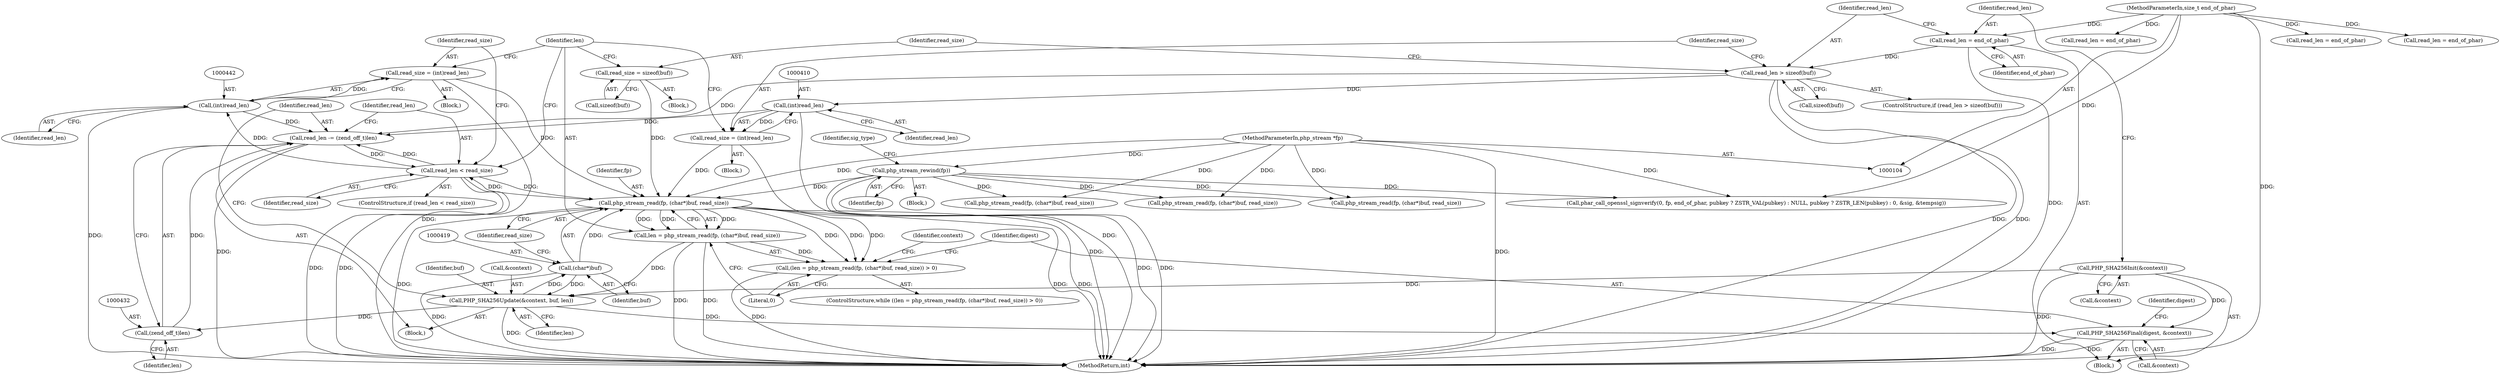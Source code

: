 digraph "0_php-src_0bfb970f43acd1e81d11be1154805f86655f15d5?w=1@API" {
"1000439" [label="(Call,read_size = (int)read_len)"];
"1000441" [label="(Call,(int)read_len)"];
"1000435" [label="(Call,read_len < read_size)"];
"1000429" [label="(Call,read_len -= (zend_off_t)len)"];
"1000431" [label="(Call,(zend_off_t)len)"];
"1000424" [label="(Call,PHP_SHA256Update(&context, buf, len))"];
"1000389" [label="(Call,PHP_SHA256Init(&context))"];
"1000418" [label="(Call,(char*)buf)"];
"1000414" [label="(Call,len = php_stream_read(fp, (char*)buf, read_size))"];
"1000416" [label="(Call,php_stream_read(fp, (char*)buf, read_size))"];
"1000119" [label="(Call,php_stream_rewind(fp))"];
"1000105" [label="(MethodParameterIn,php_stream *fp)"];
"1000439" [label="(Call,read_size = (int)read_len)"];
"1000401" [label="(Call,read_size = sizeof(buf))"];
"1000407" [label="(Call,read_size = (int)read_len)"];
"1000409" [label="(Call,(int)read_len)"];
"1000396" [label="(Call,read_len > sizeof(buf))"];
"1000392" [label="(Call,read_len = end_of_phar)"];
"1000106" [label="(MethodParameterIn,size_t end_of_phar)"];
"1000413" [label="(Call,(len = php_stream_read(fp, (char*)buf, read_size)) > 0)"];
"1000444" [label="(Call,PHP_SHA256Final(digest, &context))"];
"1000439" [label="(Call,read_size = (int)read_len)"];
"1000436" [label="(Identifier,read_len)"];
"1000444" [label="(Call,PHP_SHA256Final(digest, &context))"];
"1000697" [label="(MethodReturn,int)"];
"1000497" [label="(Call,read_len = end_of_phar)"];
"1000413" [label="(Call,(len = php_stream_read(fp, (char*)buf, read_size)) > 0)"];
"1000437" [label="(Identifier,read_size)"];
"1000287" [label="(Call,read_len = end_of_phar)"];
"1000445" [label="(Identifier,digest)"];
"1000427" [label="(Identifier,buf)"];
"1000122" [label="(Identifier,sig_type)"];
"1000311" [label="(Call,php_stream_read(fp, (char*)buf, read_size))"];
"1000401" [label="(Call,read_size = sizeof(buf))"];
"1000411" [label="(Identifier,read_len)"];
"1000392" [label="(Call,read_len = end_of_phar)"];
"1000602" [label="(Call,read_len = end_of_phar)"];
"1000424" [label="(Call,PHP_SHA256Update(&context, buf, len))"];
"1000422" [label="(Literal,0)"];
"1000446" [label="(Call,&context)"];
"1000371" [label="(Block,)"];
"1000398" [label="(Call,sizeof(buf))"];
"1000416" [label="(Call,php_stream_read(fp, (char*)buf, read_size))"];
"1000414" [label="(Call,len = php_stream_read(fp, (char*)buf, read_size))"];
"1000443" [label="(Identifier,read_len)"];
"1000120" [label="(Identifier,fp)"];
"1000626" [label="(Call,php_stream_read(fp, (char*)buf, read_size))"];
"1000418" [label="(Call,(char*)buf)"];
"1000119" [label="(Call,php_stream_rewind(fp))"];
"1000406" [label="(Block,)"];
"1000214" [label="(Call,phar_call_openssl_signverify(0, fp, end_of_phar, pubkey ? ZSTR_VAL(pubkey) : NULL, pubkey ? ZSTR_LEN(pubkey) : 0, &sig, &tempsig))"];
"1000390" [label="(Call,&context)"];
"1000409" [label="(Call,(int)read_len)"];
"1000441" [label="(Call,(int)read_len)"];
"1000393" [label="(Identifier,read_len)"];
"1000396" [label="(Call,read_len > sizeof(buf))"];
"1000402" [label="(Identifier,read_size)"];
"1000421" [label="(Identifier,read_size)"];
"1000433" [label="(Identifier,len)"];
"1000429" [label="(Call,read_len -= (zend_off_t)len)"];
"1000423" [label="(Block,)"];
"1000397" [label="(Identifier,read_len)"];
"1000407" [label="(Call,read_size = (int)read_len)"];
"1000428" [label="(Identifier,len)"];
"1000106" [label="(MethodParameterIn,size_t end_of_phar)"];
"1000400" [label="(Block,)"];
"1000426" [label="(Identifier,context)"];
"1000434" [label="(ControlStructure,if (read_len < read_size))"];
"1000450" [label="(Identifier,digest)"];
"1000438" [label="(Block,)"];
"1000430" [label="(Identifier,read_len)"];
"1000408" [label="(Identifier,read_size)"];
"1000114" [label="(Block,)"];
"1000420" [label="(Identifier,buf)"];
"1000440" [label="(Identifier,read_size)"];
"1000412" [label="(ControlStructure,while ((len = php_stream_read(fp, (char*)buf, read_size)) > 0))"];
"1000417" [label="(Identifier,fp)"];
"1000105" [label="(MethodParameterIn,php_stream *fp)"];
"1000431" [label="(Call,(zend_off_t)len)"];
"1000415" [label="(Identifier,len)"];
"1000395" [label="(ControlStructure,if (read_len > sizeof(buf)))"];
"1000394" [label="(Identifier,end_of_phar)"];
"1000403" [label="(Call,sizeof(buf))"];
"1000389" [label="(Call,PHP_SHA256Init(&context))"];
"1000435" [label="(Call,read_len < read_size)"];
"1000521" [label="(Call,php_stream_read(fp, (char*)buf, read_size))"];
"1000425" [label="(Call,&context)"];
"1000439" -> "1000438"  [label="AST: "];
"1000439" -> "1000441"  [label="CFG: "];
"1000440" -> "1000439"  [label="AST: "];
"1000441" -> "1000439"  [label="AST: "];
"1000415" -> "1000439"  [label="CFG: "];
"1000439" -> "1000697"  [label="DDG: "];
"1000439" -> "1000416"  [label="DDG: "];
"1000441" -> "1000439"  [label="DDG: "];
"1000441" -> "1000443"  [label="CFG: "];
"1000442" -> "1000441"  [label="AST: "];
"1000443" -> "1000441"  [label="AST: "];
"1000441" -> "1000697"  [label="DDG: "];
"1000441" -> "1000429"  [label="DDG: "];
"1000435" -> "1000441"  [label="DDG: "];
"1000435" -> "1000434"  [label="AST: "];
"1000435" -> "1000437"  [label="CFG: "];
"1000436" -> "1000435"  [label="AST: "];
"1000437" -> "1000435"  [label="AST: "];
"1000415" -> "1000435"  [label="CFG: "];
"1000440" -> "1000435"  [label="CFG: "];
"1000435" -> "1000697"  [label="DDG: "];
"1000435" -> "1000697"  [label="DDG: "];
"1000435" -> "1000416"  [label="DDG: "];
"1000435" -> "1000429"  [label="DDG: "];
"1000429" -> "1000435"  [label="DDG: "];
"1000416" -> "1000435"  [label="DDG: "];
"1000429" -> "1000423"  [label="AST: "];
"1000429" -> "1000431"  [label="CFG: "];
"1000430" -> "1000429"  [label="AST: "];
"1000431" -> "1000429"  [label="AST: "];
"1000436" -> "1000429"  [label="CFG: "];
"1000429" -> "1000697"  [label="DDG: "];
"1000431" -> "1000429"  [label="DDG: "];
"1000396" -> "1000429"  [label="DDG: "];
"1000409" -> "1000429"  [label="DDG: "];
"1000431" -> "1000433"  [label="CFG: "];
"1000432" -> "1000431"  [label="AST: "];
"1000433" -> "1000431"  [label="AST: "];
"1000424" -> "1000431"  [label="DDG: "];
"1000424" -> "1000423"  [label="AST: "];
"1000424" -> "1000428"  [label="CFG: "];
"1000425" -> "1000424"  [label="AST: "];
"1000427" -> "1000424"  [label="AST: "];
"1000428" -> "1000424"  [label="AST: "];
"1000430" -> "1000424"  [label="CFG: "];
"1000424" -> "1000697"  [label="DDG: "];
"1000424" -> "1000418"  [label="DDG: "];
"1000389" -> "1000424"  [label="DDG: "];
"1000418" -> "1000424"  [label="DDG: "];
"1000414" -> "1000424"  [label="DDG: "];
"1000424" -> "1000444"  [label="DDG: "];
"1000389" -> "1000371"  [label="AST: "];
"1000389" -> "1000390"  [label="CFG: "];
"1000390" -> "1000389"  [label="AST: "];
"1000393" -> "1000389"  [label="CFG: "];
"1000389" -> "1000697"  [label="DDG: "];
"1000389" -> "1000444"  [label="DDG: "];
"1000418" -> "1000416"  [label="AST: "];
"1000418" -> "1000420"  [label="CFG: "];
"1000419" -> "1000418"  [label="AST: "];
"1000420" -> "1000418"  [label="AST: "];
"1000421" -> "1000418"  [label="CFG: "];
"1000418" -> "1000697"  [label="DDG: "];
"1000418" -> "1000416"  [label="DDG: "];
"1000414" -> "1000413"  [label="AST: "];
"1000414" -> "1000416"  [label="CFG: "];
"1000415" -> "1000414"  [label="AST: "];
"1000416" -> "1000414"  [label="AST: "];
"1000422" -> "1000414"  [label="CFG: "];
"1000414" -> "1000697"  [label="DDG: "];
"1000414" -> "1000697"  [label="DDG: "];
"1000414" -> "1000413"  [label="DDG: "];
"1000416" -> "1000414"  [label="DDG: "];
"1000416" -> "1000414"  [label="DDG: "];
"1000416" -> "1000414"  [label="DDG: "];
"1000416" -> "1000421"  [label="CFG: "];
"1000417" -> "1000416"  [label="AST: "];
"1000421" -> "1000416"  [label="AST: "];
"1000416" -> "1000697"  [label="DDG: "];
"1000416" -> "1000697"  [label="DDG: "];
"1000416" -> "1000697"  [label="DDG: "];
"1000416" -> "1000413"  [label="DDG: "];
"1000416" -> "1000413"  [label="DDG: "];
"1000416" -> "1000413"  [label="DDG: "];
"1000119" -> "1000416"  [label="DDG: "];
"1000105" -> "1000416"  [label="DDG: "];
"1000401" -> "1000416"  [label="DDG: "];
"1000407" -> "1000416"  [label="DDG: "];
"1000119" -> "1000114"  [label="AST: "];
"1000119" -> "1000120"  [label="CFG: "];
"1000120" -> "1000119"  [label="AST: "];
"1000122" -> "1000119"  [label="CFG: "];
"1000119" -> "1000697"  [label="DDG: "];
"1000119" -> "1000697"  [label="DDG: "];
"1000105" -> "1000119"  [label="DDG: "];
"1000119" -> "1000214"  [label="DDG: "];
"1000119" -> "1000311"  [label="DDG: "];
"1000119" -> "1000521"  [label="DDG: "];
"1000119" -> "1000626"  [label="DDG: "];
"1000105" -> "1000104"  [label="AST: "];
"1000105" -> "1000697"  [label="DDG: "];
"1000105" -> "1000214"  [label="DDG: "];
"1000105" -> "1000311"  [label="DDG: "];
"1000105" -> "1000521"  [label="DDG: "];
"1000105" -> "1000626"  [label="DDG: "];
"1000401" -> "1000400"  [label="AST: "];
"1000401" -> "1000403"  [label="CFG: "];
"1000402" -> "1000401"  [label="AST: "];
"1000403" -> "1000401"  [label="AST: "];
"1000415" -> "1000401"  [label="CFG: "];
"1000407" -> "1000406"  [label="AST: "];
"1000407" -> "1000409"  [label="CFG: "];
"1000408" -> "1000407"  [label="AST: "];
"1000409" -> "1000407"  [label="AST: "];
"1000415" -> "1000407"  [label="CFG: "];
"1000407" -> "1000697"  [label="DDG: "];
"1000409" -> "1000407"  [label="DDG: "];
"1000409" -> "1000411"  [label="CFG: "];
"1000410" -> "1000409"  [label="AST: "];
"1000411" -> "1000409"  [label="AST: "];
"1000409" -> "1000697"  [label="DDG: "];
"1000396" -> "1000409"  [label="DDG: "];
"1000396" -> "1000395"  [label="AST: "];
"1000396" -> "1000398"  [label="CFG: "];
"1000397" -> "1000396"  [label="AST: "];
"1000398" -> "1000396"  [label="AST: "];
"1000402" -> "1000396"  [label="CFG: "];
"1000408" -> "1000396"  [label="CFG: "];
"1000396" -> "1000697"  [label="DDG: "];
"1000396" -> "1000697"  [label="DDG: "];
"1000392" -> "1000396"  [label="DDG: "];
"1000392" -> "1000371"  [label="AST: "];
"1000392" -> "1000394"  [label="CFG: "];
"1000393" -> "1000392"  [label="AST: "];
"1000394" -> "1000392"  [label="AST: "];
"1000397" -> "1000392"  [label="CFG: "];
"1000392" -> "1000697"  [label="DDG: "];
"1000106" -> "1000392"  [label="DDG: "];
"1000106" -> "1000104"  [label="AST: "];
"1000106" -> "1000697"  [label="DDG: "];
"1000106" -> "1000214"  [label="DDG: "];
"1000106" -> "1000287"  [label="DDG: "];
"1000106" -> "1000497"  [label="DDG: "];
"1000106" -> "1000602"  [label="DDG: "];
"1000413" -> "1000412"  [label="AST: "];
"1000413" -> "1000422"  [label="CFG: "];
"1000422" -> "1000413"  [label="AST: "];
"1000426" -> "1000413"  [label="CFG: "];
"1000445" -> "1000413"  [label="CFG: "];
"1000413" -> "1000697"  [label="DDG: "];
"1000444" -> "1000371"  [label="AST: "];
"1000444" -> "1000446"  [label="CFG: "];
"1000445" -> "1000444"  [label="AST: "];
"1000446" -> "1000444"  [label="AST: "];
"1000450" -> "1000444"  [label="CFG: "];
"1000444" -> "1000697"  [label="DDG: "];
"1000444" -> "1000697"  [label="DDG: "];
}
